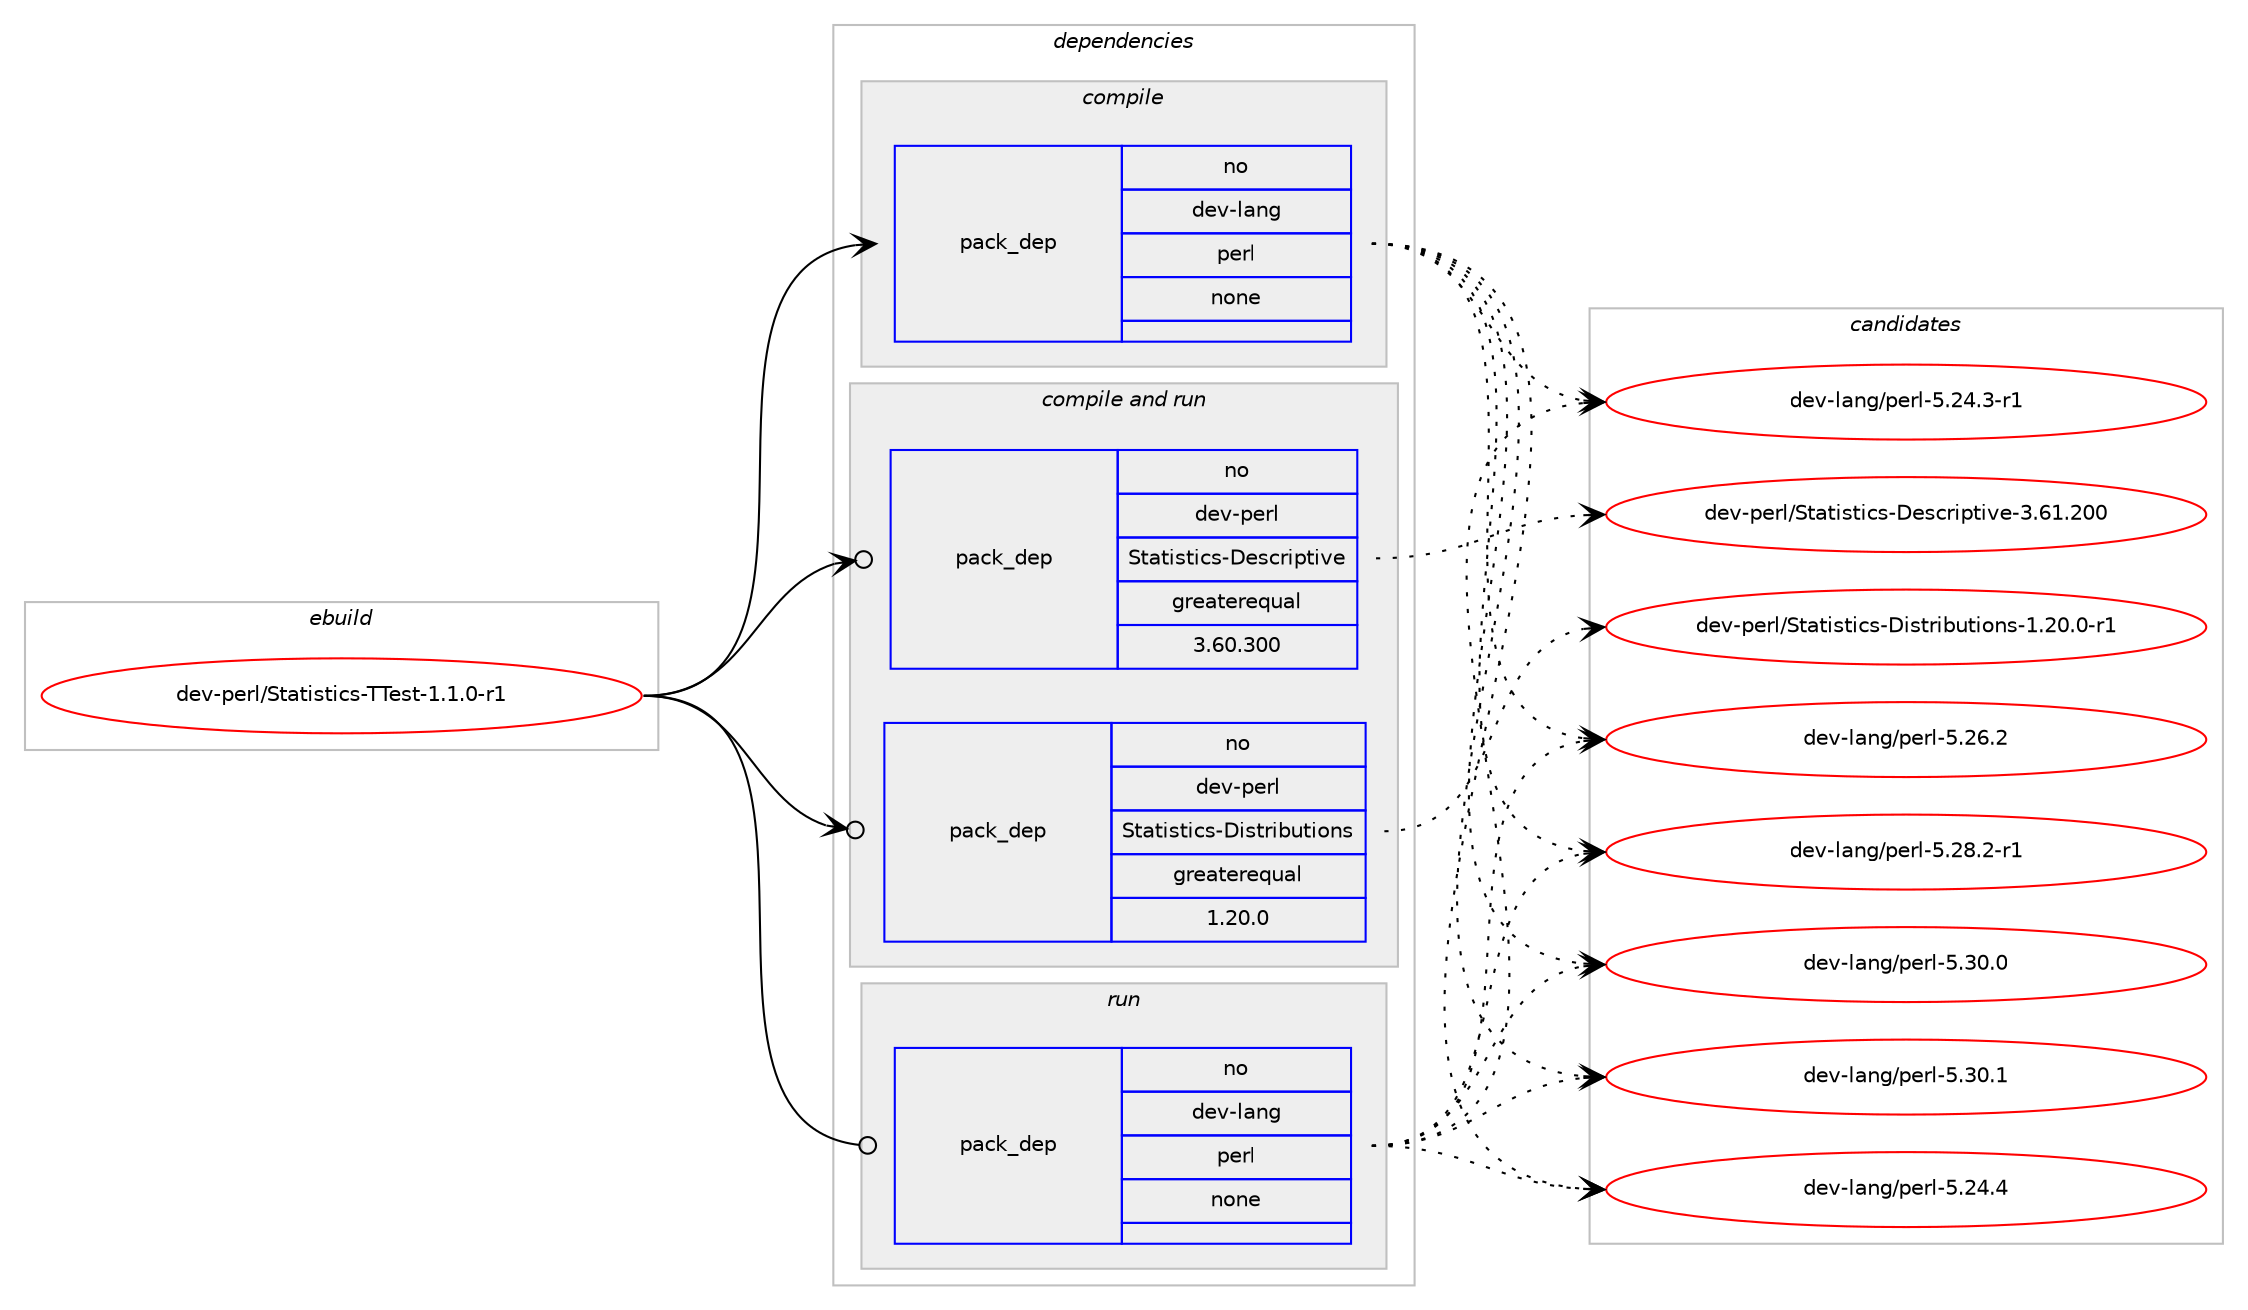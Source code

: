 digraph prolog {

# *************
# Graph options
# *************

newrank=true;
concentrate=true;
compound=true;
graph [rankdir=LR,fontname=Helvetica,fontsize=10,ranksep=1.5];#, ranksep=2.5, nodesep=0.2];
edge  [arrowhead=vee];
node  [fontname=Helvetica,fontsize=10];

# **********
# The ebuild
# **********

subgraph cluster_leftcol {
color=gray;
rank=same;
label=<<i>ebuild</i>>;
id [label="dev-perl/Statistics-TTest-1.1.0-r1", color=red, width=4, href="../dev-perl/Statistics-TTest-1.1.0-r1.svg"];
}

# ****************
# The dependencies
# ****************

subgraph cluster_midcol {
color=gray;
label=<<i>dependencies</i>>;
subgraph cluster_compile {
fillcolor="#eeeeee";
style=filled;
label=<<i>compile</i>>;
subgraph pack439482 {
dependency585456 [label=<<TABLE BORDER="0" CELLBORDER="1" CELLSPACING="0" CELLPADDING="4" WIDTH="220"><TR><TD ROWSPAN="6" CELLPADDING="30">pack_dep</TD></TR><TR><TD WIDTH="110">no</TD></TR><TR><TD>dev-lang</TD></TR><TR><TD>perl</TD></TR><TR><TD>none</TD></TR><TR><TD></TD></TR></TABLE>>, shape=none, color=blue];
}
id:e -> dependency585456:w [weight=20,style="solid",arrowhead="vee"];
}
subgraph cluster_compileandrun {
fillcolor="#eeeeee";
style=filled;
label=<<i>compile and run</i>>;
subgraph pack439483 {
dependency585457 [label=<<TABLE BORDER="0" CELLBORDER="1" CELLSPACING="0" CELLPADDING="4" WIDTH="220"><TR><TD ROWSPAN="6" CELLPADDING="30">pack_dep</TD></TR><TR><TD WIDTH="110">no</TD></TR><TR><TD>dev-perl</TD></TR><TR><TD>Statistics-Descriptive</TD></TR><TR><TD>greaterequal</TD></TR><TR><TD>3.60.300</TD></TR></TABLE>>, shape=none, color=blue];
}
id:e -> dependency585457:w [weight=20,style="solid",arrowhead="odotvee"];
subgraph pack439484 {
dependency585458 [label=<<TABLE BORDER="0" CELLBORDER="1" CELLSPACING="0" CELLPADDING="4" WIDTH="220"><TR><TD ROWSPAN="6" CELLPADDING="30">pack_dep</TD></TR><TR><TD WIDTH="110">no</TD></TR><TR><TD>dev-perl</TD></TR><TR><TD>Statistics-Distributions</TD></TR><TR><TD>greaterequal</TD></TR><TR><TD>1.20.0</TD></TR></TABLE>>, shape=none, color=blue];
}
id:e -> dependency585458:w [weight=20,style="solid",arrowhead="odotvee"];
}
subgraph cluster_run {
fillcolor="#eeeeee";
style=filled;
label=<<i>run</i>>;
subgraph pack439485 {
dependency585459 [label=<<TABLE BORDER="0" CELLBORDER="1" CELLSPACING="0" CELLPADDING="4" WIDTH="220"><TR><TD ROWSPAN="6" CELLPADDING="30">pack_dep</TD></TR><TR><TD WIDTH="110">no</TD></TR><TR><TD>dev-lang</TD></TR><TR><TD>perl</TD></TR><TR><TD>none</TD></TR><TR><TD></TD></TR></TABLE>>, shape=none, color=blue];
}
id:e -> dependency585459:w [weight=20,style="solid",arrowhead="odot"];
}
}

# **************
# The candidates
# **************

subgraph cluster_choices {
rank=same;
color=gray;
label=<<i>candidates</i>>;

subgraph choice439482 {
color=black;
nodesep=1;
choice100101118451089711010347112101114108455346505246514511449 [label="dev-lang/perl-5.24.3-r1", color=red, width=4,href="../dev-lang/perl-5.24.3-r1.svg"];
choice10010111845108971101034711210111410845534650524652 [label="dev-lang/perl-5.24.4", color=red, width=4,href="../dev-lang/perl-5.24.4.svg"];
choice10010111845108971101034711210111410845534650544650 [label="dev-lang/perl-5.26.2", color=red, width=4,href="../dev-lang/perl-5.26.2.svg"];
choice100101118451089711010347112101114108455346505646504511449 [label="dev-lang/perl-5.28.2-r1", color=red, width=4,href="../dev-lang/perl-5.28.2-r1.svg"];
choice10010111845108971101034711210111410845534651484648 [label="dev-lang/perl-5.30.0", color=red, width=4,href="../dev-lang/perl-5.30.0.svg"];
choice10010111845108971101034711210111410845534651484649 [label="dev-lang/perl-5.30.1", color=red, width=4,href="../dev-lang/perl-5.30.1.svg"];
dependency585456:e -> choice100101118451089711010347112101114108455346505246514511449:w [style=dotted,weight="100"];
dependency585456:e -> choice10010111845108971101034711210111410845534650524652:w [style=dotted,weight="100"];
dependency585456:e -> choice10010111845108971101034711210111410845534650544650:w [style=dotted,weight="100"];
dependency585456:e -> choice100101118451089711010347112101114108455346505646504511449:w [style=dotted,weight="100"];
dependency585456:e -> choice10010111845108971101034711210111410845534651484648:w [style=dotted,weight="100"];
dependency585456:e -> choice10010111845108971101034711210111410845534651484649:w [style=dotted,weight="100"];
}
subgraph choice439483 {
color=black;
nodesep=1;
choice1001011184511210111410847831169711610511511610599115456810111599114105112116105118101455146544946504848 [label="dev-perl/Statistics-Descriptive-3.61.200", color=red, width=4,href="../dev-perl/Statistics-Descriptive-3.61.200.svg"];
dependency585457:e -> choice1001011184511210111410847831169711610511511610599115456810111599114105112116105118101455146544946504848:w [style=dotted,weight="100"];
}
subgraph choice439484 {
color=black;
nodesep=1;
choice1001011184511210111410847831169711610511511610599115456810511511611410598117116105111110115454946504846484511449 [label="dev-perl/Statistics-Distributions-1.20.0-r1", color=red, width=4,href="../dev-perl/Statistics-Distributions-1.20.0-r1.svg"];
dependency585458:e -> choice1001011184511210111410847831169711610511511610599115456810511511611410598117116105111110115454946504846484511449:w [style=dotted,weight="100"];
}
subgraph choice439485 {
color=black;
nodesep=1;
choice100101118451089711010347112101114108455346505246514511449 [label="dev-lang/perl-5.24.3-r1", color=red, width=4,href="../dev-lang/perl-5.24.3-r1.svg"];
choice10010111845108971101034711210111410845534650524652 [label="dev-lang/perl-5.24.4", color=red, width=4,href="../dev-lang/perl-5.24.4.svg"];
choice10010111845108971101034711210111410845534650544650 [label="dev-lang/perl-5.26.2", color=red, width=4,href="../dev-lang/perl-5.26.2.svg"];
choice100101118451089711010347112101114108455346505646504511449 [label="dev-lang/perl-5.28.2-r1", color=red, width=4,href="../dev-lang/perl-5.28.2-r1.svg"];
choice10010111845108971101034711210111410845534651484648 [label="dev-lang/perl-5.30.0", color=red, width=4,href="../dev-lang/perl-5.30.0.svg"];
choice10010111845108971101034711210111410845534651484649 [label="dev-lang/perl-5.30.1", color=red, width=4,href="../dev-lang/perl-5.30.1.svg"];
dependency585459:e -> choice100101118451089711010347112101114108455346505246514511449:w [style=dotted,weight="100"];
dependency585459:e -> choice10010111845108971101034711210111410845534650524652:w [style=dotted,weight="100"];
dependency585459:e -> choice10010111845108971101034711210111410845534650544650:w [style=dotted,weight="100"];
dependency585459:e -> choice100101118451089711010347112101114108455346505646504511449:w [style=dotted,weight="100"];
dependency585459:e -> choice10010111845108971101034711210111410845534651484648:w [style=dotted,weight="100"];
dependency585459:e -> choice10010111845108971101034711210111410845534651484649:w [style=dotted,weight="100"];
}
}

}
